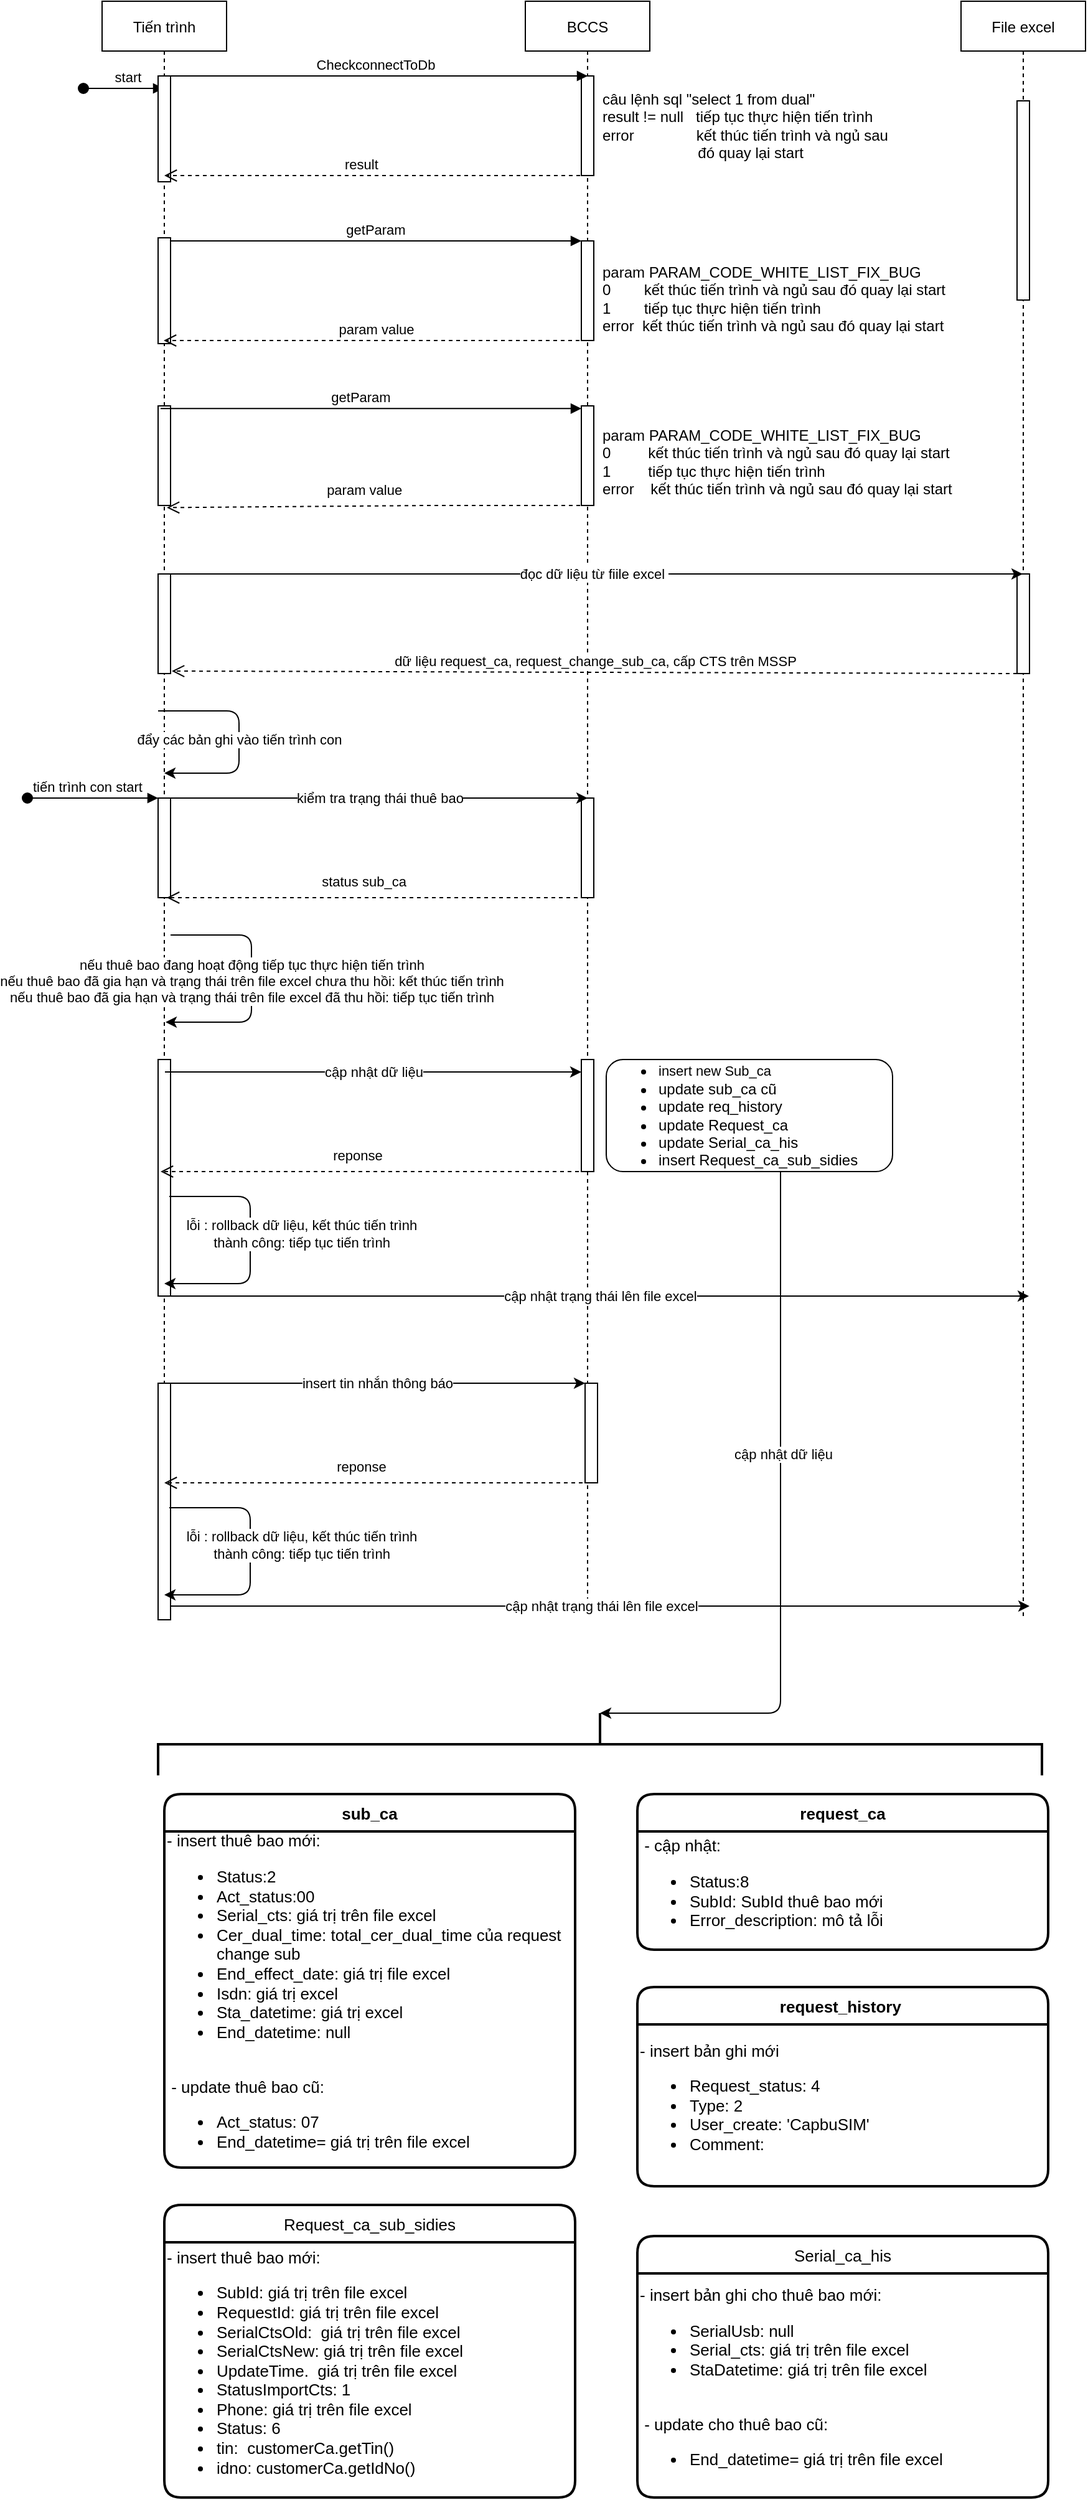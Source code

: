 <mxfile version="13.5.9" type="github">
  <diagram id="kgpKYQtTHZ0yAKxKKP6v" name="Page-1">
    <mxGraphModel dx="2272" dy="794" grid="1" gridSize="10" guides="1" tooltips="1" connect="1" arrows="1" fold="1" page="1" pageScale="1" pageWidth="850" pageHeight="1100" math="0" shadow="0">
      <root>
        <mxCell id="0" />
        <mxCell id="1" parent="0" />
        <mxCell id="3nuBFxr9cyL0pnOWT2aG-1" value="Tiến trình" style="shape=umlLifeline;perimeter=lifelinePerimeter;container=1;collapsible=0;recursiveResize=0;rounded=0;shadow=0;strokeWidth=1;" parent="1" vertex="1">
          <mxGeometry y="80" width="100" height="1300" as="geometry" />
        </mxCell>
        <mxCell id="3nuBFxr9cyL0pnOWT2aG-2" value="" style="points=[];perimeter=orthogonalPerimeter;rounded=0;shadow=0;strokeWidth=1;" parent="3nuBFxr9cyL0pnOWT2aG-1" vertex="1">
          <mxGeometry x="45" y="190" width="10" height="85" as="geometry" />
        </mxCell>
        <mxCell id="3nuBFxr9cyL0pnOWT2aG-3" value="start " style="verticalAlign=bottom;startArrow=oval;endArrow=block;startSize=8;shadow=0;strokeWidth=1;" parent="3nuBFxr9cyL0pnOWT2aG-1" target="3nuBFxr9cyL0pnOWT2aG-1" edge="1">
          <mxGeometry x="0.167" relative="1" as="geometry">
            <mxPoint x="-15" y="70" as="sourcePoint" />
            <mxPoint as="offset" />
          </mxGeometry>
        </mxCell>
        <mxCell id="3nuBFxr9cyL0pnOWT2aG-4" value="" style="points=[];perimeter=orthogonalPerimeter;rounded=0;shadow=0;strokeWidth=1;" parent="3nuBFxr9cyL0pnOWT2aG-1" vertex="1">
          <mxGeometry x="45" y="460" width="10" height="80" as="geometry" />
        </mxCell>
        <mxCell id="zwl1kb8XWR0ilbOw2src-7" value="" style="points=[];perimeter=orthogonalPerimeter;rounded=0;shadow=0;strokeWidth=1;" parent="3nuBFxr9cyL0pnOWT2aG-1" vertex="1">
          <mxGeometry x="45" y="325" width="10" height="80" as="geometry" />
        </mxCell>
        <mxCell id="zwl1kb8XWR0ilbOw2src-13" value="" style="points=[];perimeter=orthogonalPerimeter;rounded=0;shadow=0;strokeWidth=1;" parent="3nuBFxr9cyL0pnOWT2aG-1" vertex="1">
          <mxGeometry x="45" y="60" width="10" height="85" as="geometry" />
        </mxCell>
        <mxCell id="qP7RfjjSuJHUTKs1OxjB-11" value="" style="points=[];perimeter=orthogonalPerimeter;rounded=0;shadow=0;strokeWidth=1;" parent="3nuBFxr9cyL0pnOWT2aG-1" vertex="1">
          <mxGeometry x="45" y="640" width="10" height="80" as="geometry" />
        </mxCell>
        <mxCell id="qP7RfjjSuJHUTKs1OxjB-17" value="" style="points=[];perimeter=orthogonalPerimeter;rounded=0;shadow=0;strokeWidth=1;" parent="3nuBFxr9cyL0pnOWT2aG-1" vertex="1">
          <mxGeometry x="45" y="850" width="10" height="190" as="geometry" />
        </mxCell>
        <mxCell id="qP7RfjjSuJHUTKs1OxjB-28" value="" style="points=[];perimeter=orthogonalPerimeter;rounded=0;shadow=0;strokeWidth=1;" parent="3nuBFxr9cyL0pnOWT2aG-1" vertex="1">
          <mxGeometry x="45" y="1110" width="10" height="190" as="geometry" />
        </mxCell>
        <mxCell id="3nuBFxr9cyL0pnOWT2aG-5" value="BCCS" style="shape=umlLifeline;perimeter=lifelinePerimeter;container=1;collapsible=0;recursiveResize=0;rounded=0;shadow=0;strokeWidth=1;" parent="1" vertex="1">
          <mxGeometry x="340" y="80" width="100" height="1290" as="geometry" />
        </mxCell>
        <mxCell id="3nuBFxr9cyL0pnOWT2aG-6" value="" style="points=[];perimeter=orthogonalPerimeter;rounded=0;shadow=0;strokeWidth=1;" parent="3nuBFxr9cyL0pnOWT2aG-5" vertex="1">
          <mxGeometry x="45" y="192.5" width="10" height="80" as="geometry" />
        </mxCell>
        <mxCell id="zwl1kb8XWR0ilbOw2src-9" value="" style="points=[];perimeter=orthogonalPerimeter;rounded=0;shadow=0;strokeWidth=1;" parent="3nuBFxr9cyL0pnOWT2aG-5" vertex="1">
          <mxGeometry x="45" y="325" width="10" height="80" as="geometry" />
        </mxCell>
        <mxCell id="zwl1kb8XWR0ilbOw2src-14" value="" style="points=[];perimeter=orthogonalPerimeter;rounded=0;shadow=0;strokeWidth=1;" parent="3nuBFxr9cyL0pnOWT2aG-5" vertex="1">
          <mxGeometry x="45" y="60" width="10" height="80" as="geometry" />
        </mxCell>
        <mxCell id="qP7RfjjSuJHUTKs1OxjB-9" value="" style="points=[];perimeter=orthogonalPerimeter;rounded=0;shadow=0;strokeWidth=1;" parent="3nuBFxr9cyL0pnOWT2aG-5" vertex="1">
          <mxGeometry x="45" y="640" width="10" height="80" as="geometry" />
        </mxCell>
        <mxCell id="qP7RfjjSuJHUTKs1OxjB-18" value="" style="points=[];perimeter=orthogonalPerimeter;rounded=0;shadow=0;strokeWidth=1;" parent="3nuBFxr9cyL0pnOWT2aG-5" vertex="1">
          <mxGeometry x="45" y="850" width="10" height="90" as="geometry" />
        </mxCell>
        <mxCell id="qP7RfjjSuJHUTKs1OxjB-24" value="" style="points=[];perimeter=orthogonalPerimeter;rounded=0;shadow=0;strokeWidth=1;" parent="3nuBFxr9cyL0pnOWT2aG-5" vertex="1">
          <mxGeometry x="48" y="1110" width="10" height="80" as="geometry" />
        </mxCell>
        <mxCell id="3nuBFxr9cyL0pnOWT2aG-7" value="param value" style="verticalAlign=bottom;endArrow=open;dashed=1;endSize=8;shadow=0;strokeWidth=1;" parent="1" edge="1">
          <mxGeometry x="-0.006" relative="1" as="geometry">
            <mxPoint x="49.5" y="352.5" as="targetPoint" />
            <mxPoint x="389.5" y="352.5" as="sourcePoint" />
            <Array as="points">
              <mxPoint x="260" y="352.5" />
            </Array>
            <mxPoint as="offset" />
          </mxGeometry>
        </mxCell>
        <mxCell id="3nuBFxr9cyL0pnOWT2aG-8" value="getParam" style="verticalAlign=bottom;endArrow=block;entryX=0;entryY=0;shadow=0;strokeWidth=1;" parent="1" source="3nuBFxr9cyL0pnOWT2aG-2" target="3nuBFxr9cyL0pnOWT2aG-6" edge="1">
          <mxGeometry relative="1" as="geometry">
            <mxPoint x="275" y="282.5" as="sourcePoint" />
            <mxPoint as="offset" />
          </mxGeometry>
        </mxCell>
        <mxCell id="zwl1kb8XWR0ilbOw2src-1" value="File excel" style="shape=umlLifeline;perimeter=lifelinePerimeter;container=1;collapsible=0;recursiveResize=0;rounded=0;shadow=0;strokeWidth=1;" parent="1" vertex="1">
          <mxGeometry x="690" y="80" width="100" height="1300" as="geometry" />
        </mxCell>
        <mxCell id="zwl1kb8XWR0ilbOw2src-2" value="" style="points=[];perimeter=orthogonalPerimeter;rounded=0;shadow=0;strokeWidth=1;" parent="zwl1kb8XWR0ilbOw2src-1" vertex="1">
          <mxGeometry x="45" y="80" width="10" height="160" as="geometry" />
        </mxCell>
        <mxCell id="zwl1kb8XWR0ilbOw2src-6" value="&lt;div&gt;param PARAM_CODE_WHITE_LIST_FIX_BUG&lt;span&gt;&amp;nbsp; &amp;nbsp;&lt;/span&gt;&lt;/div&gt;0&amp;nbsp; &amp;nbsp; &amp;nbsp; &amp;nbsp; kết thúc tiến trình và ngủ sau đó quay lại start&lt;div&gt;1&amp;nbsp; &amp;nbsp; &amp;nbsp; &amp;nbsp; tiếp tục thực hiện tiến trình&lt;/div&gt;error&amp;nbsp; kết thúc tiến trình và ngủ sau đó quay lại start" style="text;html=1;strokeColor=none;fillColor=none;align=left;verticalAlign=middle;whiteSpace=wrap;rounded=0;" parent="1" vertex="1">
          <mxGeometry x="400" y="287.5" width="320" height="62.5" as="geometry" />
        </mxCell>
        <mxCell id="zwl1kb8XWR0ilbOw2src-8" value="getParam" style="verticalAlign=bottom;endArrow=block;shadow=0;strokeWidth=1;exitX=0.47;exitY=0.312;exitDx=0;exitDy=0;exitPerimeter=0;" parent="1" target="zwl1kb8XWR0ilbOw2src-9" edge="1">
          <mxGeometry x="-0.048" relative="1" as="geometry">
            <mxPoint x="47" y="407.16" as="sourcePoint" />
            <mxPoint x="380" y="407" as="targetPoint" />
            <mxPoint as="offset" />
          </mxGeometry>
        </mxCell>
        <mxCell id="zwl1kb8XWR0ilbOw2src-11" value="param PARAM_CODE_WHITE_LIST_FIX_BUG&lt;br&gt;0&amp;nbsp; &amp;nbsp; &amp;nbsp; &amp;nbsp; &amp;nbsp;kết thúc tiến trình và ngủ sau đó quay lại start&lt;br&gt;1&amp;nbsp; &amp;nbsp; &amp;nbsp; &amp;nbsp; &amp;nbsp;tiếp tục thực hiện tiến trình&lt;br&gt;error&amp;nbsp; &amp;nbsp; kết thúc tiến trình và ngủ sau đó quay lại start" style="text;whiteSpace=wrap;html=1;" parent="1" vertex="1">
          <mxGeometry x="400" y="415" width="300" height="70" as="geometry" />
        </mxCell>
        <mxCell id="zwl1kb8XWR0ilbOw2src-12" value="param value" style="verticalAlign=bottom;endArrow=open;dashed=1;endSize=8;shadow=0;strokeWidth=1;entryX=0.52;entryY=0.429;entryDx=0;entryDy=0;entryPerimeter=0;" parent="1" edge="1">
          <mxGeometry x="0.177" y="-20" relative="1" as="geometry">
            <mxPoint x="52" y="486.72" as="targetPoint" />
            <mxPoint x="390" y="485" as="sourcePoint" />
            <Array as="points">
              <mxPoint x="260.5" y="485" />
            </Array>
            <mxPoint x="20" y="16" as="offset" />
          </mxGeometry>
        </mxCell>
        <mxCell id="zwl1kb8XWR0ilbOw2src-17" value="CheckconnectToDb" style="verticalAlign=bottom;endArrow=block;entryX=0.5;entryY=0;shadow=0;strokeWidth=1;entryDx=0;entryDy=0;entryPerimeter=0;" parent="1" target="zwl1kb8XWR0ilbOw2src-14" edge="1">
          <mxGeometry relative="1" as="geometry">
            <mxPoint x="50" y="140" as="sourcePoint" />
            <mxPoint x="380" y="140" as="targetPoint" />
            <mxPoint as="offset" />
          </mxGeometry>
        </mxCell>
        <mxCell id="zwl1kb8XWR0ilbOw2src-18" value="result " style="verticalAlign=bottom;endArrow=open;dashed=1;endSize=8;shadow=0;strokeWidth=1;" parent="1" edge="1">
          <mxGeometry x="0.059" relative="1" as="geometry">
            <mxPoint x="50" y="220" as="targetPoint" />
            <mxPoint x="390" y="220" as="sourcePoint" />
            <Array as="points" />
            <mxPoint as="offset" />
          </mxGeometry>
        </mxCell>
        <mxCell id="zwl1kb8XWR0ilbOw2src-19" value="câu lệnh sql &quot;select 1 from dual&quot;&lt;br&gt;result != null&amp;nbsp; &amp;nbsp;tiếp tục thực hiện tiến trình&lt;br&gt;error&amp;nbsp; &amp;nbsp; &amp;nbsp; &amp;nbsp; &amp;nbsp; &amp;nbsp; &amp;nbsp; &amp;nbsp;kết thúc tiến trình và ngủ sau&amp;nbsp; &amp;nbsp; &amp;nbsp; &amp;nbsp; &amp;nbsp; &amp;nbsp; &amp;nbsp; &amp;nbsp; &amp;nbsp; &amp;nbsp; &amp;nbsp; &amp;nbsp; &amp;nbsp;đó quay lại start" style="text;html=1;strokeColor=none;fillColor=none;align=left;verticalAlign=middle;whiteSpace=wrap;rounded=0;" parent="1" vertex="1">
          <mxGeometry x="400" y="150" width="240" height="60" as="geometry" />
        </mxCell>
        <mxCell id="zwl1kb8XWR0ilbOw2src-21" value="" style="points=[];perimeter=orthogonalPerimeter;rounded=0;shadow=0;strokeWidth=1;" parent="1" vertex="1">
          <mxGeometry x="735" y="540" width="10" height="80" as="geometry" />
        </mxCell>
        <mxCell id="qP7RfjjSuJHUTKs1OxjB-2" value="" style="endArrow=classic;html=1;" parent="1" target="zwl1kb8XWR0ilbOw2src-1" edge="1">
          <mxGeometry relative="1" as="geometry">
            <mxPoint x="50" y="540" as="sourcePoint" />
            <mxPoint x="210" y="540" as="targetPoint" />
          </mxGeometry>
        </mxCell>
        <mxCell id="qP7RfjjSuJHUTKs1OxjB-3" value="đọc dữ liệu từ fiile excel&amp;nbsp;" style="edgeLabel;resizable=0;html=1;align=center;verticalAlign=middle;" parent="qP7RfjjSuJHUTKs1OxjB-2" connectable="0" vertex="1">
          <mxGeometry relative="1" as="geometry" />
        </mxCell>
        <mxCell id="qP7RfjjSuJHUTKs1OxjB-5" value="dữ liệu request_ca, request_change_sub_ca, cấp CTS trên MSSP&lt;br&gt;" style="html=1;verticalAlign=bottom;endArrow=open;dashed=1;endSize=8;exitX=0;exitY=1;exitDx=0;exitDy=0;exitPerimeter=0;entryX=1.1;entryY=0.975;entryDx=0;entryDy=0;entryPerimeter=0;" parent="1" source="zwl1kb8XWR0ilbOw2src-21" target="3nuBFxr9cyL0pnOWT2aG-4" edge="1">
          <mxGeometry relative="1" as="geometry">
            <mxPoint x="425" y="630" as="sourcePoint" />
            <mxPoint x="345" y="630" as="targetPoint" />
            <Array as="points" />
          </mxGeometry>
        </mxCell>
        <mxCell id="qP7RfjjSuJHUTKs1OxjB-6" value="" style="endArrow=classic;html=1;" parent="1" edge="1">
          <mxGeometry relative="1" as="geometry">
            <mxPoint x="55.5" y="720" as="sourcePoint" />
            <mxPoint x="390" y="720" as="targetPoint" />
          </mxGeometry>
        </mxCell>
        <mxCell id="qP7RfjjSuJHUTKs1OxjB-7" value="kiểm tra trạng thái thuê bao" style="edgeLabel;resizable=0;html=1;align=center;verticalAlign=middle;" parent="qP7RfjjSuJHUTKs1OxjB-6" connectable="0" vertex="1">
          <mxGeometry relative="1" as="geometry" />
        </mxCell>
        <mxCell id="qP7RfjjSuJHUTKs1OxjB-8" value="status sub_ca" style="verticalAlign=bottom;endArrow=open;dashed=1;endSize=8;shadow=0;strokeWidth=1;" parent="1" edge="1">
          <mxGeometry x="0.177" y="-20" relative="1" as="geometry">
            <mxPoint x="52" y="800" as="targetPoint" />
            <mxPoint x="388" y="800" as="sourcePoint" />
            <Array as="points" />
            <mxPoint x="20" y="16" as="offset" />
          </mxGeometry>
        </mxCell>
        <mxCell id="qP7RfjjSuJHUTKs1OxjB-12" value="" style="endArrow=classic;html=1;" parent="1" target="3nuBFxr9cyL0pnOWT2aG-1" edge="1">
          <mxGeometry relative="1" as="geometry">
            <mxPoint x="45" y="650" as="sourcePoint" />
            <mxPoint x="260" y="650" as="targetPoint" />
            <Array as="points">
              <mxPoint x="110" y="650" />
              <mxPoint x="110" y="700" />
            </Array>
          </mxGeometry>
        </mxCell>
        <mxCell id="qP7RfjjSuJHUTKs1OxjB-13" value="đẩy các bản ghi vào tiến trình con&lt;br&gt;" style="edgeLabel;resizable=0;html=1;align=center;verticalAlign=middle;" parent="qP7RfjjSuJHUTKs1OxjB-12" connectable="0" vertex="1">
          <mxGeometry relative="1" as="geometry" />
        </mxCell>
        <mxCell id="qP7RfjjSuJHUTKs1OxjB-14" value="tiến trình con start " style="verticalAlign=bottom;startArrow=oval;endArrow=block;startSize=8;shadow=0;strokeWidth=1;" parent="1" edge="1">
          <mxGeometry x="-0.048" relative="1" as="geometry">
            <mxPoint x="-60" y="720" as="sourcePoint" />
            <mxPoint as="offset" />
            <mxPoint x="45" y="720" as="targetPoint" />
          </mxGeometry>
        </mxCell>
        <mxCell id="qP7RfjjSuJHUTKs1OxjB-15" value="" style="endArrow=classic;html=1;" parent="1" edge="1">
          <mxGeometry relative="1" as="geometry">
            <mxPoint x="55" y="830" as="sourcePoint" />
            <mxPoint x="51" y="900" as="targetPoint" />
            <Array as="points">
              <mxPoint x="120" y="830" />
              <mxPoint x="120" y="900" />
              <mxPoint x="90" y="900" />
            </Array>
          </mxGeometry>
        </mxCell>
        <mxCell id="qP7RfjjSuJHUTKs1OxjB-16" value="nếu thuê bao đang hoạt động tiếp tục thực hiện tiến trình&lt;br&gt;nếu thuê bao đã gia hạn và trạng thái trên file excel chưa thu hồi: kết thúc tiến trình&lt;br&gt;nếu thuê bao đã gia hạn và trạng thái trên file excel đã thu hồi: tiếp&amp;nbsp;tục tiến trình" style="edgeLabel;resizable=0;html=1;align=center;verticalAlign=middle;" parent="qP7RfjjSuJHUTKs1OxjB-15" connectable="0" vertex="1">
          <mxGeometry relative="1" as="geometry" />
        </mxCell>
        <mxCell id="qP7RfjjSuJHUTKs1OxjB-19" value="" style="endArrow=classic;html=1;" parent="1" edge="1">
          <mxGeometry relative="1" as="geometry">
            <mxPoint x="50.5" y="940" as="sourcePoint" />
            <mxPoint x="385" y="940" as="targetPoint" />
          </mxGeometry>
        </mxCell>
        <mxCell id="qP7RfjjSuJHUTKs1OxjB-20" value="cập nhật dữ liệu" style="edgeLabel;resizable=0;html=1;align=center;verticalAlign=middle;" parent="qP7RfjjSuJHUTKs1OxjB-19" connectable="0" vertex="1">
          <mxGeometry relative="1" as="geometry" />
        </mxCell>
        <mxCell id="qP7RfjjSuJHUTKs1OxjB-21" value="reponse" style="verticalAlign=bottom;endArrow=open;dashed=1;endSize=8;shadow=0;strokeWidth=1;" parent="1" edge="1">
          <mxGeometry x="0.177" y="-20" relative="1" as="geometry">
            <mxPoint x="47" y="1020" as="targetPoint" />
            <mxPoint x="383" y="1020" as="sourcePoint" />
            <Array as="points" />
            <mxPoint x="20" y="16" as="offset" />
          </mxGeometry>
        </mxCell>
        <mxCell id="qP7RfjjSuJHUTKs1OxjB-22" value="" style="endArrow=classic;html=1;" parent="1" edge="1">
          <mxGeometry relative="1" as="geometry">
            <mxPoint x="55" y="1120" as="sourcePoint" />
            <mxPoint x="744.5" y="1120" as="targetPoint" />
            <Array as="points">
              <mxPoint x="115" y="1120" />
            </Array>
          </mxGeometry>
        </mxCell>
        <mxCell id="qP7RfjjSuJHUTKs1OxjB-23" value="cập nhật trạng thái lên file excel" style="edgeLabel;resizable=0;html=1;align=center;verticalAlign=middle;" parent="qP7RfjjSuJHUTKs1OxjB-22" connectable="0" vertex="1">
          <mxGeometry relative="1" as="geometry" />
        </mxCell>
        <mxCell id="qP7RfjjSuJHUTKs1OxjB-25" value="" style="endArrow=classic;html=1;" parent="1" edge="1">
          <mxGeometry relative="1" as="geometry">
            <mxPoint x="53.5" y="1190" as="sourcePoint" />
            <mxPoint x="388" y="1190" as="targetPoint" />
          </mxGeometry>
        </mxCell>
        <mxCell id="qP7RfjjSuJHUTKs1OxjB-26" value="insert tin nhắn thông báo" style="edgeLabel;resizable=0;html=1;align=center;verticalAlign=middle;" parent="qP7RfjjSuJHUTKs1OxjB-25" connectable="0" vertex="1">
          <mxGeometry relative="1" as="geometry" />
        </mxCell>
        <mxCell id="qP7RfjjSuJHUTKs1OxjB-27" value="reponse" style="verticalAlign=bottom;endArrow=open;dashed=1;endSize=8;shadow=0;strokeWidth=1;" parent="1" edge="1">
          <mxGeometry x="0.177" y="-20" relative="1" as="geometry">
            <mxPoint x="50" y="1270" as="targetPoint" />
            <mxPoint x="386" y="1270" as="sourcePoint" />
            <Array as="points" />
            <mxPoint x="20" y="16" as="offset" />
          </mxGeometry>
        </mxCell>
        <mxCell id="qP7RfjjSuJHUTKs1OxjB-29" value="" style="endArrow=classic;html=1;" parent="1" edge="1">
          <mxGeometry relative="1" as="geometry">
            <mxPoint x="55.5" y="1369" as="sourcePoint" />
            <mxPoint x="745" y="1369" as="targetPoint" />
            <Array as="points">
              <mxPoint x="115.5" y="1369" />
            </Array>
          </mxGeometry>
        </mxCell>
        <mxCell id="qP7RfjjSuJHUTKs1OxjB-30" value="cập nhật trạng thái lên file excel" style="edgeLabel;resizable=0;html=1;align=center;verticalAlign=middle;" parent="qP7RfjjSuJHUTKs1OxjB-29" connectable="0" vertex="1">
          <mxGeometry relative="1" as="geometry" />
        </mxCell>
        <mxCell id="qP7RfjjSuJHUTKs1OxjB-32" value="" style="endArrow=classic;html=1;" parent="1" edge="1">
          <mxGeometry relative="1" as="geometry">
            <mxPoint x="54" y="1040" as="sourcePoint" />
            <mxPoint x="50" y="1110" as="targetPoint" />
            <Array as="points">
              <mxPoint x="119" y="1040" />
              <mxPoint x="119" y="1110" />
              <mxPoint x="89" y="1110" />
            </Array>
          </mxGeometry>
        </mxCell>
        <mxCell id="qP7RfjjSuJHUTKs1OxjB-33" value="lỗi : rollback dữ liệu, kết thúc tiến trình&lt;br&gt;thành công: tiếp tục tiến trình" style="edgeLabel;resizable=0;html=1;align=center;verticalAlign=middle;" parent="qP7RfjjSuJHUTKs1OxjB-32" connectable="0" vertex="1">
          <mxGeometry relative="1" as="geometry">
            <mxPoint x="41" y="-7" as="offset" />
          </mxGeometry>
        </mxCell>
        <mxCell id="qP7RfjjSuJHUTKs1OxjB-34" value="" style="endArrow=classic;html=1;" parent="1" edge="1">
          <mxGeometry relative="1" as="geometry">
            <mxPoint x="54" y="1290" as="sourcePoint" />
            <mxPoint x="50" y="1360" as="targetPoint" />
            <Array as="points">
              <mxPoint x="119" y="1290" />
              <mxPoint x="119" y="1360" />
              <mxPoint x="89" y="1360" />
            </Array>
          </mxGeometry>
        </mxCell>
        <mxCell id="qP7RfjjSuJHUTKs1OxjB-35" value="lỗi : rollback dữ liệu, kết thúc tiến trình&lt;br&gt;thành công: tiếp tục tiến trình" style="edgeLabel;resizable=0;html=1;align=center;verticalAlign=middle;" parent="qP7RfjjSuJHUTKs1OxjB-34" connectable="0" vertex="1">
          <mxGeometry relative="1" as="geometry">
            <mxPoint x="41" y="-7" as="offset" />
          </mxGeometry>
        </mxCell>
        <mxCell id="qP7RfjjSuJHUTKs1OxjB-58" value="" style="endArrow=classic;html=1;entryX=0;entryY=0.5;entryDx=0;entryDy=0;entryPerimeter=0;" parent="1" edge="1" target="cTrpMsffe2Rf8CX8WzKy-1">
          <mxGeometry relative="1" as="geometry">
            <mxPoint x="545" y="1020" as="sourcePoint" />
            <mxPoint x="545" y="1440" as="targetPoint" />
            <Array as="points">
              <mxPoint x="545" y="1070" />
              <mxPoint x="545" y="1455" />
            </Array>
          </mxGeometry>
        </mxCell>
        <mxCell id="qP7RfjjSuJHUTKs1OxjB-59" value="cập nhật dữ liệu" style="edgeLabel;resizable=0;html=1;align=center;verticalAlign=middle;" parent="qP7RfjjSuJHUTKs1OxjB-58" connectable="0" vertex="1">
          <mxGeometry relative="1" as="geometry">
            <mxPoint x="1.84" y="-62.98" as="offset" />
          </mxGeometry>
        </mxCell>
        <mxCell id="qP7RfjjSuJHUTKs1OxjB-60" value="&lt;ul&gt;&lt;li&gt;&lt;span style=&quot;font-size: 11px ; background-color: rgb(255 , 255 , 255)&quot;&gt;insert new Sub_ca&lt;/span&gt;&lt;/li&gt;&lt;li&gt;update sub_ca cũ&lt;/li&gt;&lt;li&gt;update req_history&lt;/li&gt;&lt;li&gt;update&amp;nbsp;Request_ca&lt;br&gt;&lt;/li&gt;&lt;li&gt;update&amp;nbsp;Serial_ca_his&lt;br&gt;&lt;/li&gt;&lt;li&gt;insert Request_ca_sub_sidies&lt;/li&gt;&lt;/ul&gt;" style="rounded=1;whiteSpace=wrap;html=1;align=left;" parent="1" vertex="1">
          <mxGeometry x="405" y="930" width="230" height="90" as="geometry" />
        </mxCell>
        <mxCell id="qP7RfjjSuJHUTKs1OxjB-36" value="sub_ca" style="swimlane;childLayout=stackLayout;horizontal=1;startSize=30;horizontalStack=0;rounded=1;fontSize=13;fontStyle=1;strokeWidth=2;resizeParent=0;resizeLast=1;shadow=0;dashed=0;align=center;fontFamily=Helvetica;" parent="1" vertex="1">
          <mxGeometry x="50" y="1520" width="330" height="300" as="geometry" />
        </mxCell>
        <mxCell id="qP7RfjjSuJHUTKs1OxjB-46" value="&lt;span style=&quot;font-size: 13px;&quot;&gt;-&amp;nbsp;insert thuê bao mới:&lt;/span&gt;&lt;span style=&quot;font-size: 13px;&quot;&gt;&amp;nbsp; &amp;nbsp;&amp;nbsp;&lt;/span&gt;&lt;span style=&quot;font-size: 13px;&quot;&gt;&lt;br style=&quot;font-size: 13px;&quot;&gt;&lt;/span&gt;&lt;ul style=&quot;font-size: 13px;&quot;&gt;&lt;li style=&quot;font-size: 13px;&quot;&gt;&lt;span style=&quot;font-size: 13px;&quot;&gt;Status:2&lt;/span&gt;&lt;/li&gt;&lt;li style=&quot;font-size: 13px;&quot;&gt;&lt;span style=&quot;font-size: 13px;&quot;&gt;Act_status:00&lt;/span&gt;&lt;/li&gt;&lt;li style=&quot;font-size: 13px;&quot;&gt;&lt;span style=&quot;font-size: 13px;&quot;&gt;Serial_cts: giá trị trên file excel&lt;/span&gt;&lt;/li&gt;&lt;li style=&quot;font-size: 13px;&quot;&gt;&lt;span style=&quot;font-size: 13px;&quot;&gt;Cer_dual_time:&amp;nbsp;&lt;/span&gt;total_cer_dual_time của request change sub&lt;/li&gt;&lt;li style=&quot;font-size: 13px;&quot;&gt;End_effect_date: giá trị file excel&lt;br style=&quot;font-size: 13px;&quot;&gt;&lt;/li&gt;&lt;li style=&quot;font-size: 13px;&quot;&gt;Isdn: giá trị excel&amp;nbsp;&lt;/li&gt;&lt;li style=&quot;font-size: 13px;&quot;&gt;Sta_datetime: giá trị excel&lt;/li&gt;&lt;li style=&quot;font-size: 13px;&quot;&gt;End_datetime: null&lt;/li&gt;&lt;/ul&gt;&lt;br style=&quot;padding: 0px; margin: 0px; font-size: 13px;&quot;&gt;&lt;span style=&quot;font-size: 13px;&quot;&gt;&amp;nbsp;- update thuê bao cũ:&lt;/span&gt;&lt;br style=&quot;padding: 0px; margin: 0px; font-size: 13px;&quot;&gt;&lt;ul style=&quot;font-size: 13px;&quot;&gt;&lt;li style=&quot;font-size: 13px;&quot;&gt;&lt;span style=&quot;font-size: 13px;&quot;&gt;Act_status: 07&lt;/span&gt;&lt;/li&gt;&lt;li style=&quot;font-size: 13px;&quot;&gt;&lt;span style=&quot;font-size: 13px;&quot;&gt;End_datetime= giá trị trên file excel&lt;/span&gt;&lt;/li&gt;&lt;/ul&gt;" style="text;html=1;strokeColor=none;fillColor=none;align=left;verticalAlign=middle;whiteSpace=wrap;rounded=0;fontFamily=Helvetica;fontSize=13;" parent="qP7RfjjSuJHUTKs1OxjB-36" vertex="1">
          <mxGeometry y="30" width="330" height="270" as="geometry" />
        </mxCell>
        <mxCell id="qP7RfjjSuJHUTKs1OxjB-43" value="request_ca" style="swimlane;childLayout=stackLayout;horizontal=1;startSize=30;horizontalStack=0;rounded=1;fontSize=13;fontStyle=1;strokeWidth=2;resizeParent=0;resizeLast=1;shadow=0;dashed=0;align=center;fontFamily=Helvetica;" parent="1" vertex="1">
          <mxGeometry x="430" y="1520" width="330" height="125" as="geometry" />
        </mxCell>
        <mxCell id="qP7RfjjSuJHUTKs1OxjB-45" value="&lt;span style=&quot;font-size: 13px;&quot;&gt;&amp;nbsp;- cập nhật:&lt;/span&gt;&lt;br style=&quot;font-size: 13px;&quot;&gt;&lt;ul style=&quot;font-size: 13px;&quot;&gt;&lt;li style=&quot;font-size: 13px;&quot;&gt;&lt;span style=&quot;font-size: 13px;&quot;&gt;Status:8&lt;/span&gt;&lt;/li&gt;&lt;li style=&quot;font-size: 13px;&quot;&gt;&lt;span style=&quot;font-size: 13px;&quot;&gt;SubId: SubId thuê bao mới&lt;/span&gt;&lt;/li&gt;&lt;li style=&quot;font-size: 13px;&quot;&gt;&lt;span style=&quot;font-size: 13px;&quot;&gt;Error_description: mô tả lỗi&lt;/span&gt;&lt;/li&gt;&lt;/ul&gt;" style="text;html=1;align=left;verticalAlign=middle;resizable=0;points=[];autosize=1;fontFamily=Helvetica;fontSize=13;" parent="qP7RfjjSuJHUTKs1OxjB-43" vertex="1">
          <mxGeometry y="30" width="330" height="95" as="geometry" />
        </mxCell>
        <mxCell id="cTrpMsffe2Rf8CX8WzKy-1" value="" style="strokeWidth=2;html=1;shape=mxgraph.flowchart.annotation_2;align=left;labelPosition=right;pointerEvents=1;rotation=90;" vertex="1" parent="1">
          <mxGeometry x="375" y="1125" width="50" height="710" as="geometry" />
        </mxCell>
        <mxCell id="qP7RfjjSuJHUTKs1OxjB-54" value="Request_ca_sub_sidies" style="swimlane;childLayout=stackLayout;horizontal=1;startSize=30;horizontalStack=0;rounded=1;fontSize=13;fontStyle=0;strokeWidth=2;resizeParent=0;resizeLast=1;shadow=0;dashed=0;align=center;fontFamily=Helvetica;" parent="1" vertex="1">
          <mxGeometry x="50" y="1850" width="330" height="235" as="geometry" />
        </mxCell>
        <mxCell id="qP7RfjjSuJHUTKs1OxjB-56" value="&lt;span style=&quot;font-size: 13px;&quot;&gt;-&amp;nbsp;insert thuê bao mới:&lt;/span&gt;&lt;span style=&quot;font-size: 13px;&quot;&gt;&amp;nbsp; &amp;nbsp;&amp;nbsp;&lt;/span&gt;&lt;span style=&quot;font-size: 13px;&quot;&gt;&lt;br style=&quot;font-size: 13px;&quot;&gt;&lt;/span&gt;&lt;ul style=&quot;font-size: 13px;&quot;&gt;&lt;li style=&quot;font-size: 13px;&quot;&gt;SubId: giá trị trên file excel&lt;/li&gt;&lt;li style=&quot;font-size: 13px;&quot;&gt;RequestId: giá trị trên file excel&lt;/li&gt;&lt;li style=&quot;font-size: 13px;&quot;&gt;SerialCtsOld:&amp;nbsp; giá trị trên file excel&lt;/li&gt;&lt;li style=&quot;font-size: 13px;&quot;&gt;SerialCtsNew: giá trị trên file excel&lt;/li&gt;&lt;li style=&quot;font-size: 13px;&quot;&gt;UpdateTime.&amp;nbsp; giá trị trên file excel&lt;/li&gt;&lt;li style=&quot;font-size: 13px;&quot;&gt;StatusImportCts: 1&lt;br style=&quot;font-size: 13px;&quot;&gt;&lt;/li&gt;&lt;li style=&quot;font-size: 13px;&quot;&gt;Phone: giá trị trên file excel&lt;br style=&quot;font-size: 13px;&quot;&gt;&lt;/li&gt;&lt;li style=&quot;font-size: 13px;&quot;&gt;Status: 6&lt;br style=&quot;font-size: 13px;&quot;&gt;&lt;/li&gt;&lt;li style=&quot;font-size: 13px;&quot;&gt;tin:&amp;nbsp;&amp;nbsp;customerCa.getTin()&lt;/li&gt;&lt;li style=&quot;font-size: 13px;&quot;&gt;idno:&amp;nbsp;customerCa.getIdNo()&lt;/li&gt;&lt;/ul&gt;" style="text;html=1;align=left;verticalAlign=middle;resizable=0;points=[];autosize=1;fontFamily=Helvetica;fontSize=13;" parent="qP7RfjjSuJHUTKs1OxjB-54" vertex="1">
          <mxGeometry y="30" width="330" height="205" as="geometry" />
        </mxCell>
        <mxCell id="qP7RfjjSuJHUTKs1OxjB-51" value="Serial_ca_his" style="swimlane;childLayout=stackLayout;horizontal=1;startSize=30;horizontalStack=0;rounded=1;fontSize=13;fontStyle=0;strokeWidth=2;resizeParent=0;resizeLast=1;shadow=0;dashed=0;align=center;fontFamily=Helvetica;" parent="1" vertex="1">
          <mxGeometry x="430" y="1875" width="330" height="210" as="geometry" />
        </mxCell>
        <mxCell id="qP7RfjjSuJHUTKs1OxjB-53" value="&lt;span style=&quot;font-size: 13px;&quot;&gt;-&amp;nbsp;insert bản ghi cho thuê bao mới:&lt;/span&gt;&lt;span style=&quot;font-size: 13px;&quot;&gt;&amp;nbsp; &amp;nbsp;&amp;nbsp;&lt;br style=&quot;font-size: 13px;&quot;&gt;&lt;/span&gt;&lt;ul style=&quot;font-size: 13px;&quot;&gt;&lt;li style=&quot;font-size: 13px;&quot;&gt;SerialUsb: null&lt;/li&gt;&lt;li style=&quot;font-size: 13px;&quot;&gt;Serial_cts: giá trị trên file excel&lt;/li&gt;&lt;li style=&quot;font-size: 13px;&quot;&gt;&lt;span style=&quot;font-size: 13px;&quot;&gt;StaDatetime:&amp;nbsp;&lt;/span&gt;giá trị trên file excel&lt;br style=&quot;font-size: 13px;&quot;&gt;&lt;/li&gt;&lt;/ul&gt;&lt;br style=&quot;padding: 0px; margin: 0px; font-size: 13px;&quot;&gt;&lt;span style=&quot;font-size: 13px;&quot;&gt;&amp;nbsp;- update cho thuê bao cũ:&lt;br style=&quot;font-size: 13px;&quot;&gt;&lt;/span&gt;&lt;ul style=&quot;font-size: 13px;&quot;&gt;&lt;li style=&quot;font-size: 13px;&quot;&gt;End_datetime= giá trị trên file excel&lt;/li&gt;&lt;/ul&gt;" style="text;html=1;align=left;verticalAlign=middle;resizable=0;points=[];autosize=1;fontFamily=Helvetica;fontSize=13;" parent="qP7RfjjSuJHUTKs1OxjB-51" vertex="1">
          <mxGeometry y="30" width="330" height="180" as="geometry" />
        </mxCell>
        <mxCell id="qP7RfjjSuJHUTKs1OxjB-47" value="request_history " style="swimlane;childLayout=stackLayout;horizontal=1;startSize=30;horizontalStack=0;rounded=1;fontSize=13;fontStyle=1;strokeWidth=2;resizeParent=0;resizeLast=1;shadow=0;dashed=0;align=center;fontFamily=Helvetica;" parent="1" vertex="1">
          <mxGeometry x="430" y="1675" width="330" height="160" as="geometry" />
        </mxCell>
        <mxCell id="qP7RfjjSuJHUTKs1OxjB-50" value="&lt;div style=&quot;font-size: 13px;&quot;&gt;&lt;font style=&quot;font-size: 13px;&quot;&gt;&lt;span style=&quot;font-size: 13px;&quot;&gt;- insert bản ghi mới&lt;/span&gt;&lt;/font&gt;&lt;/div&gt;&lt;ul style=&quot;font-size: 13px;&quot;&gt;&lt;li style=&quot;font-size: 13px;&quot;&gt;&lt;span style=&quot;font-size: 13px; text-indent: -0.25in;&quot;&gt;Request_status: 4&lt;/span&gt;&lt;/li&gt;&lt;li style=&quot;font-size: 13px;&quot;&gt;&lt;span style=&quot;font-size: 13px; text-indent: -0.25in;&quot;&gt;Type: 2&lt;/span&gt;&lt;/li&gt;&lt;li style=&quot;font-size: 13px;&quot;&gt;&lt;span style=&quot;font-size: 13px; text-indent: -0.25in;&quot;&gt;User_create: &#39;CapbuSIM&#39;&lt;/span&gt;&lt;/li&gt;&lt;li style=&quot;font-size: 13px;&quot;&gt;&lt;span style=&quot;font-size: 13px; text-indent: -0.25in;&quot;&gt;Comment:&amp;nbsp;&lt;/span&gt;&lt;/li&gt;&lt;/ul&gt;" style="text;html=1;align=left;verticalAlign=middle;resizable=0;points=[];autosize=1;fontFamily=Helvetica;fontSize=13;" parent="qP7RfjjSuJHUTKs1OxjB-47" vertex="1">
          <mxGeometry y="30" width="330" height="130" as="geometry" />
        </mxCell>
      </root>
    </mxGraphModel>
  </diagram>
</mxfile>
